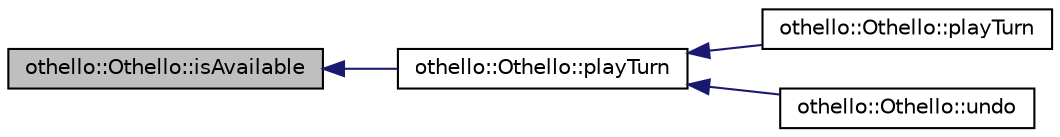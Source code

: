 digraph "othello::Othello::isAvailable"
{
  edge [fontname="Helvetica",fontsize="10",labelfontname="Helvetica",labelfontsize="10"];
  node [fontname="Helvetica",fontsize="10",shape=record];
  rankdir="LR";
  Node1 [label="othello::Othello::isAvailable",height=0.2,width=0.4,color="black", fillcolor="grey75", style="filled", fontcolor="black"];
  Node1 -> Node2 [dir="back",color="midnightblue",fontsize="10",style="solid",fontname="Helvetica"];
  Node2 [label="othello::Othello::playTurn",height=0.2,width=0.4,color="black", fillcolor="white", style="filled",URL="$d3/d01/classothello_1_1_othello.html#a8aa903a393d697e1a7da1b6442aa88f1"];
  Node2 -> Node3 [dir="back",color="midnightblue",fontsize="10",style="solid",fontname="Helvetica"];
  Node3 [label="othello::Othello::playTurn",height=0.2,width=0.4,color="black", fillcolor="white", style="filled",URL="$d3/d01/classothello_1_1_othello.html#a5874f9433998761ab923ba13ad501c0d"];
  Node2 -> Node4 [dir="back",color="midnightblue",fontsize="10",style="solid",fontname="Helvetica"];
  Node4 [label="othello::Othello::undo",height=0.2,width=0.4,color="black", fillcolor="white", style="filled",URL="$d3/d01/classothello_1_1_othello.html#a42813145f9d1ff861d4bda98b8f7eb02"];
}
